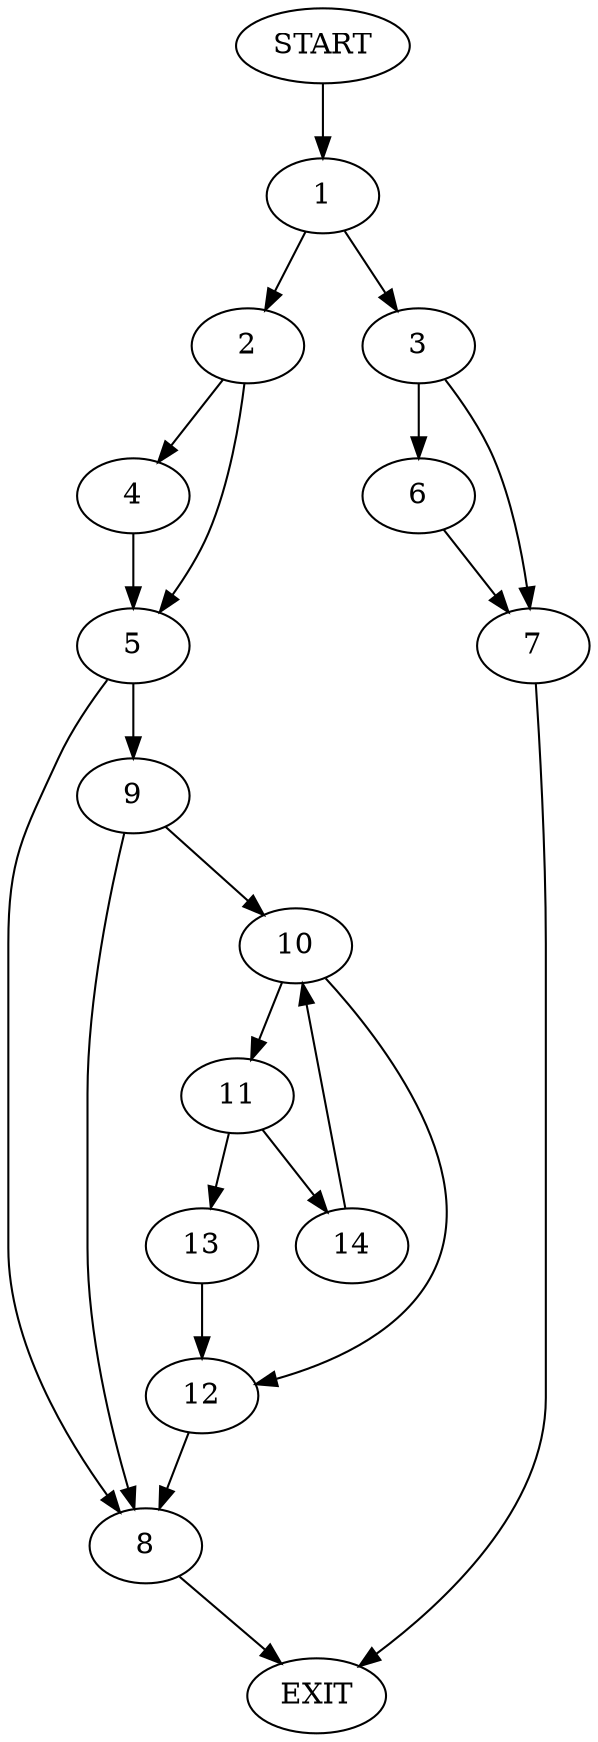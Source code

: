 digraph {
0 [label="START"]
15 [label="EXIT"]
0 -> 1
1 -> 2
1 -> 3
2 -> 4
2 -> 5
3 -> 6
3 -> 7
7 -> 15
6 -> 7
5 -> 8
5 -> 9
4 -> 5
8 -> 15
9 -> 8
9 -> 10
10 -> 11
10 -> 12
11 -> 13
11 -> 14
12 -> 8
13 -> 12
14 -> 10
}

